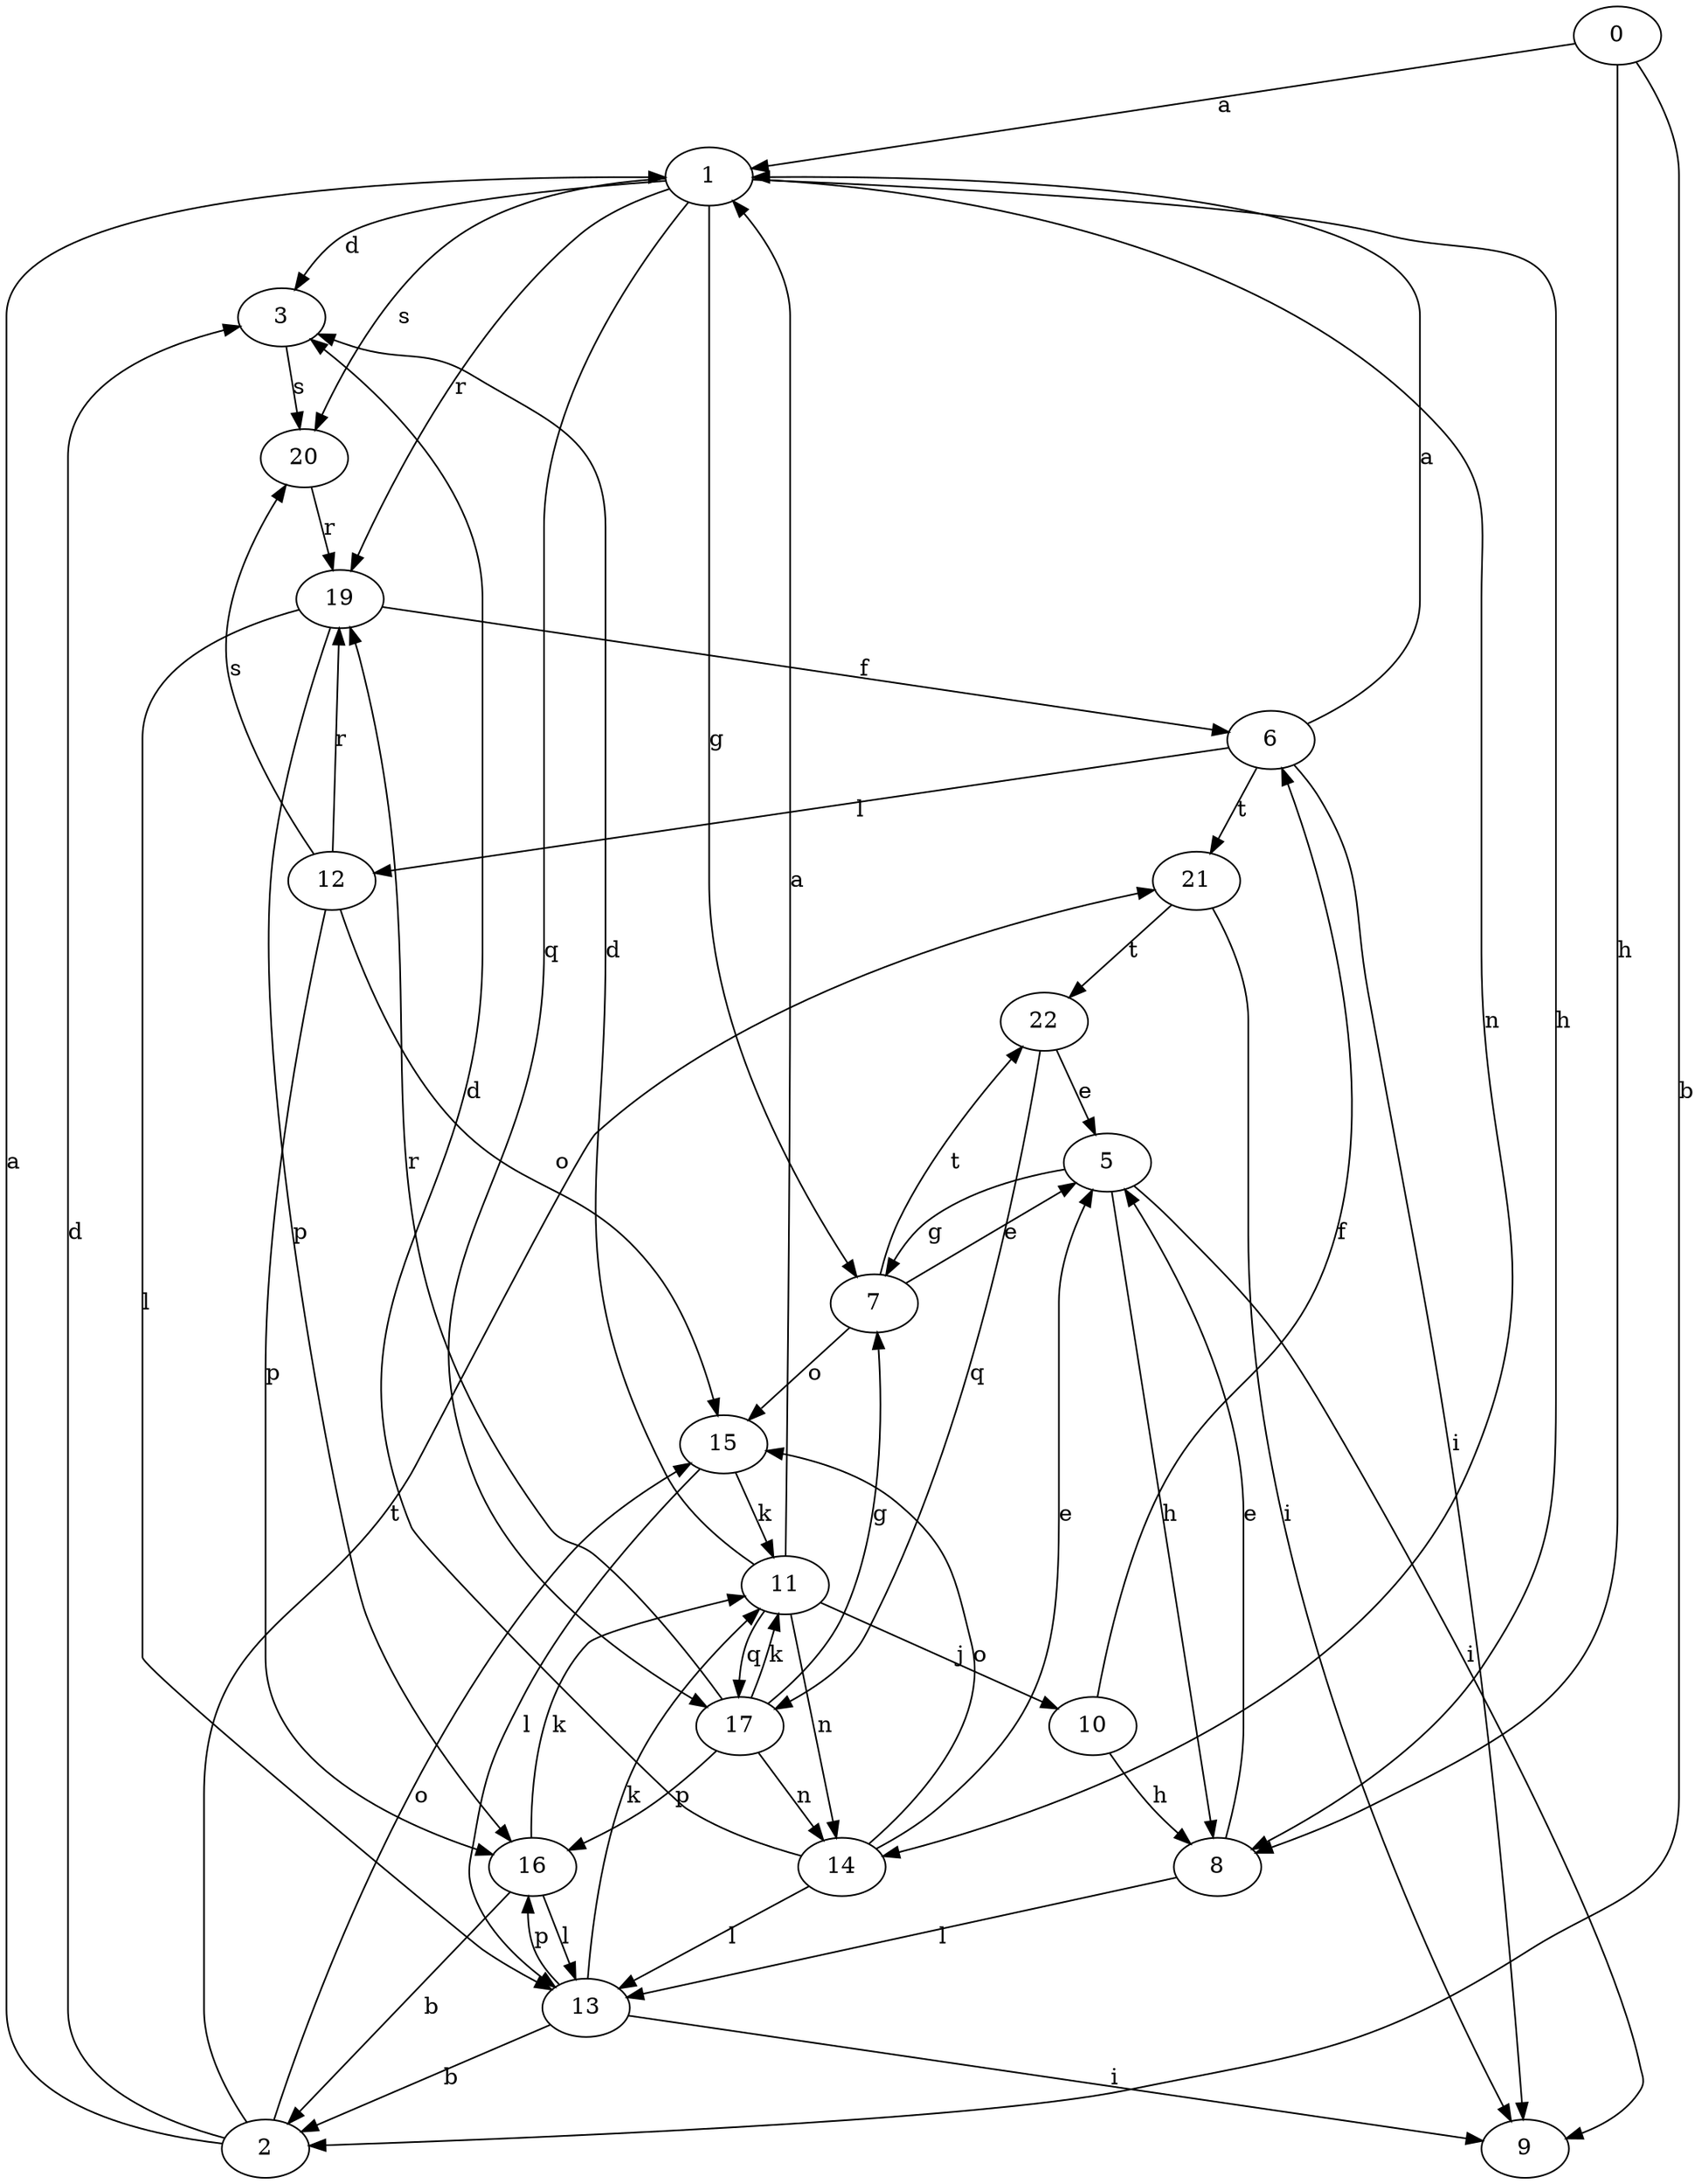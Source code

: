 strict digraph  {
0;
1;
2;
3;
5;
6;
7;
8;
9;
10;
11;
12;
13;
14;
15;
16;
17;
19;
20;
21;
22;
0 -> 1  [label=a];
0 -> 2  [label=b];
0 -> 8  [label=h];
1 -> 3  [label=d];
1 -> 7  [label=g];
1 -> 8  [label=h];
1 -> 14  [label=n];
1 -> 17  [label=q];
1 -> 19  [label=r];
1 -> 20  [label=s];
2 -> 1  [label=a];
2 -> 3  [label=d];
2 -> 15  [label=o];
2 -> 21  [label=t];
3 -> 20  [label=s];
5 -> 7  [label=g];
5 -> 8  [label=h];
5 -> 9  [label=i];
6 -> 1  [label=a];
6 -> 9  [label=i];
6 -> 12  [label=l];
6 -> 21  [label=t];
7 -> 5  [label=e];
7 -> 15  [label=o];
7 -> 22  [label=t];
8 -> 5  [label=e];
8 -> 13  [label=l];
10 -> 6  [label=f];
10 -> 8  [label=h];
11 -> 1  [label=a];
11 -> 3  [label=d];
11 -> 10  [label=j];
11 -> 14  [label=n];
11 -> 17  [label=q];
12 -> 15  [label=o];
12 -> 16  [label=p];
12 -> 19  [label=r];
12 -> 20  [label=s];
13 -> 2  [label=b];
13 -> 9  [label=i];
13 -> 11  [label=k];
13 -> 16  [label=p];
14 -> 3  [label=d];
14 -> 5  [label=e];
14 -> 13  [label=l];
14 -> 15  [label=o];
15 -> 11  [label=k];
15 -> 13  [label=l];
16 -> 2  [label=b];
16 -> 11  [label=k];
16 -> 13  [label=l];
17 -> 7  [label=g];
17 -> 11  [label=k];
17 -> 14  [label=n];
17 -> 16  [label=p];
17 -> 19  [label=r];
19 -> 6  [label=f];
19 -> 13  [label=l];
19 -> 16  [label=p];
20 -> 19  [label=r];
21 -> 9  [label=i];
21 -> 22  [label=t];
22 -> 5  [label=e];
22 -> 17  [label=q];
}
